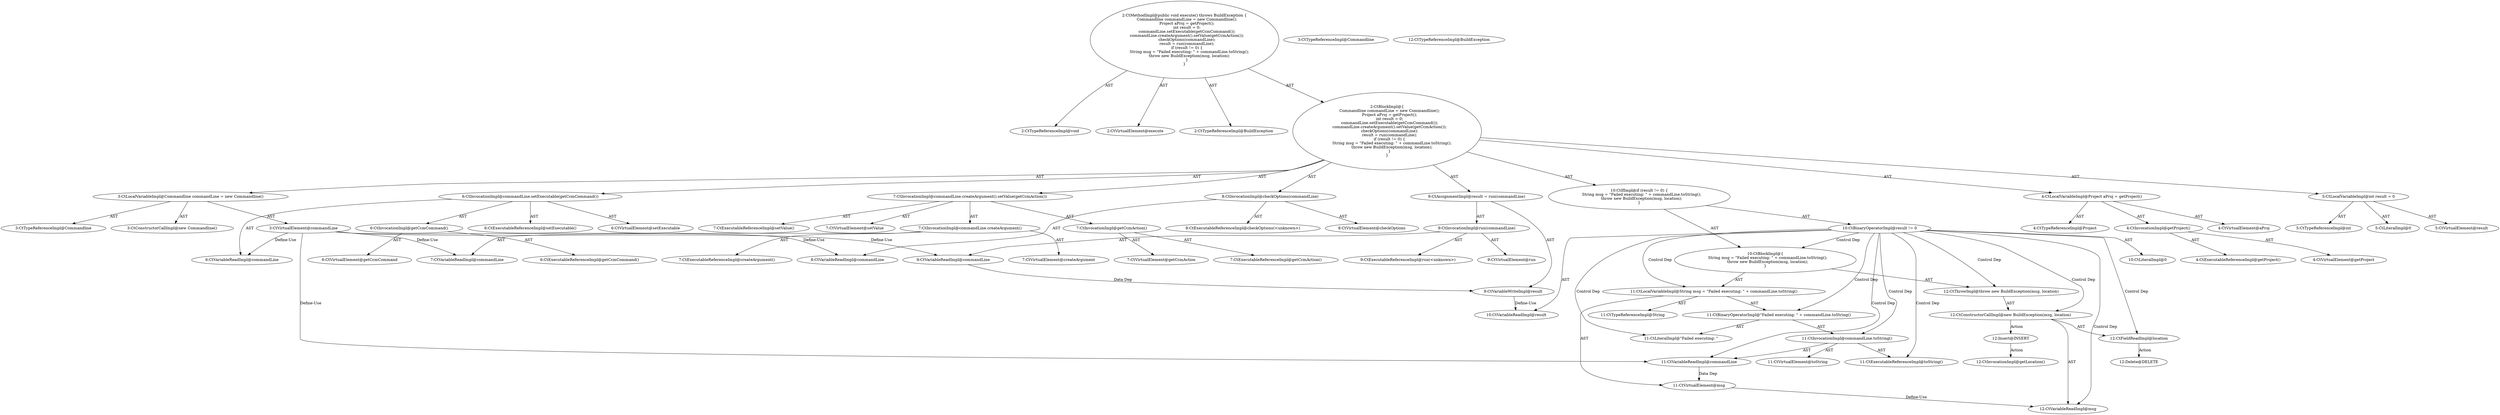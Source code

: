 digraph "execute#?" {
0 [label="2:CtTypeReferenceImpl@void" shape=ellipse]
1 [label="2:CtVirtualElement@execute" shape=ellipse]
2 [label="2:CtTypeReferenceImpl@BuildException" shape=ellipse]
3 [label="3:CtTypeReferenceImpl@Commandline" shape=ellipse]
4 [label="3:CtTypeReferenceImpl@Commandline" shape=ellipse]
5 [label="3:CtConstructorCallImpl@new Commandline()" shape=ellipse]
6 [label="3:CtVirtualElement@commandLine" shape=ellipse]
7 [label="3:CtLocalVariableImpl@Commandline commandLine = new Commandline()" shape=ellipse]
8 [label="4:CtTypeReferenceImpl@Project" shape=ellipse]
9 [label="4:CtExecutableReferenceImpl@getProject()" shape=ellipse]
10 [label="4:CtVirtualElement@getProject" shape=ellipse]
11 [label="4:CtInvocationImpl@getProject()" shape=ellipse]
12 [label="4:CtVirtualElement@aProj" shape=ellipse]
13 [label="4:CtLocalVariableImpl@Project aProj = getProject()" shape=ellipse]
14 [label="5:CtTypeReferenceImpl@int" shape=ellipse]
15 [label="5:CtLiteralImpl@0" shape=ellipse]
16 [label="5:CtVirtualElement@result" shape=ellipse]
17 [label="5:CtLocalVariableImpl@int result = 0" shape=ellipse]
18 [label="6:CtExecutableReferenceImpl@setExecutable()" shape=ellipse]
19 [label="6:CtVirtualElement@setExecutable" shape=ellipse]
20 [label="6:CtVariableReadImpl@commandLine" shape=ellipse]
21 [label="6:CtExecutableReferenceImpl@getCcmCommand()" shape=ellipse]
22 [label="6:CtVirtualElement@getCcmCommand" shape=ellipse]
23 [label="6:CtInvocationImpl@getCcmCommand()" shape=ellipse]
24 [label="6:CtInvocationImpl@commandLine.setExecutable(getCcmCommand())" shape=ellipse]
25 [label="7:CtExecutableReferenceImpl@setValue()" shape=ellipse]
26 [label="7:CtVirtualElement@setValue" shape=ellipse]
27 [label="7:CtExecutableReferenceImpl@createArgument()" shape=ellipse]
28 [label="7:CtVirtualElement@createArgument" shape=ellipse]
29 [label="7:CtVariableReadImpl@commandLine" shape=ellipse]
30 [label="7:CtInvocationImpl@commandLine.createArgument()" shape=ellipse]
31 [label="7:CtExecutableReferenceImpl@getCcmAction()" shape=ellipse]
32 [label="7:CtVirtualElement@getCcmAction" shape=ellipse]
33 [label="7:CtInvocationImpl@getCcmAction()" shape=ellipse]
34 [label="7:CtInvocationImpl@commandLine.createArgument().setValue(getCcmAction())" shape=ellipse]
35 [label="8:CtExecutableReferenceImpl@checkOptions(<unknown>)" shape=ellipse]
36 [label="8:CtVirtualElement@checkOptions" shape=ellipse]
37 [label="8:CtVariableReadImpl@commandLine" shape=ellipse]
38 [label="8:CtInvocationImpl@checkOptions(commandLine)" shape=ellipse]
39 [label="9:CtVariableWriteImpl@result" shape=ellipse]
40 [label="9:CtExecutableReferenceImpl@run(<unknown>)" shape=ellipse]
41 [label="9:CtVirtualElement@run" shape=ellipse]
42 [label="9:CtVariableReadImpl@commandLine" shape=ellipse]
43 [label="9:CtInvocationImpl@run(commandLine)" shape=ellipse]
44 [label="9:CtAssignmentImpl@result = run(commandLine)" shape=ellipse]
45 [label="10:CtVariableReadImpl@result" shape=ellipse]
46 [label="10:CtLiteralImpl@0" shape=ellipse]
47 [label="10:CtBinaryOperatorImpl@result != 0" shape=ellipse]
48 [label="11:CtTypeReferenceImpl@String" shape=ellipse]
49 [label="11:CtLiteralImpl@\"Failed executing: \"" shape=ellipse]
50 [label="11:CtExecutableReferenceImpl@toString()" shape=ellipse]
51 [label="11:CtVirtualElement@toString" shape=ellipse]
52 [label="11:CtVariableReadImpl@commandLine" shape=ellipse]
53 [label="11:CtInvocationImpl@commandLine.toString()" shape=ellipse]
54 [label="11:CtBinaryOperatorImpl@\"Failed executing: \" + commandLine.toString()" shape=ellipse]
55 [label="11:CtVirtualElement@msg" shape=ellipse]
56 [label="11:CtLocalVariableImpl@String msg = \"Failed executing: \" + commandLine.toString()" shape=ellipse]
57 [label="12:CtTypeReferenceImpl@BuildException" shape=ellipse]
58 [label="12:CtVariableReadImpl@msg" shape=ellipse]
59 [label="12:CtFieldReadImpl@location" shape=ellipse]
60 [label="12:CtConstructorCallImpl@new BuildException(msg, location)" shape=ellipse]
61 [label="12:CtThrowImpl@throw new BuildException(msg, location)" shape=ellipse]
62 [label="10:CtBlockImpl@\{
    String msg = \"Failed executing: \" + commandLine.toString();
    throw new BuildException(msg, location);
\}" shape=ellipse]
63 [label="10:CtIfImpl@if (result != 0) \{
    String msg = \"Failed executing: \" + commandLine.toString();
    throw new BuildException(msg, location);
\}" shape=ellipse]
64 [label="2:CtBlockImpl@\{
    Commandline commandLine = new Commandline();
    Project aProj = getProject();
    int result = 0;
    commandLine.setExecutable(getCcmCommand());
    commandLine.createArgument().setValue(getCcmAction());
    checkOptions(commandLine);
    result = run(commandLine);
    if (result != 0) \{
        String msg = \"Failed executing: \" + commandLine.toString();
        throw new BuildException(msg, location);
    \}
\}" shape=ellipse]
65 [label="2:CtMethodImpl@public void execute() throws BuildException \{
    Commandline commandLine = new Commandline();
    Project aProj = getProject();
    int result = 0;
    commandLine.setExecutable(getCcmCommand());
    commandLine.createArgument().setValue(getCcmAction());
    checkOptions(commandLine);
    result = run(commandLine);
    if (result != 0) \{
        String msg = \"Failed executing: \" + commandLine.toString();
        throw new BuildException(msg, location);
    \}
\}" shape=ellipse]
66 [label="12:Delete@DELETE" shape=ellipse]
67 [label="12:Insert@INSERT" shape=ellipse]
68 [label="12:CtInvocationImpl@getLocation()" shape=ellipse]
6 -> 20 [label="Define-Use"];
6 -> 29 [label="Define-Use"];
6 -> 37 [label="Define-Use"];
6 -> 42 [label="Define-Use"];
6 -> 52 [label="Define-Use"];
7 -> 6 [label="AST"];
7 -> 3 [label="AST"];
7 -> 5 [label="AST"];
11 -> 10 [label="AST"];
11 -> 9 [label="AST"];
13 -> 12 [label="AST"];
13 -> 8 [label="AST"];
13 -> 11 [label="AST"];
17 -> 16 [label="AST"];
17 -> 14 [label="AST"];
17 -> 15 [label="AST"];
23 -> 22 [label="AST"];
23 -> 21 [label="AST"];
24 -> 19 [label="AST"];
24 -> 20 [label="AST"];
24 -> 18 [label="AST"];
24 -> 23 [label="AST"];
30 -> 28 [label="AST"];
30 -> 29 [label="AST"];
30 -> 27 [label="AST"];
33 -> 32 [label="AST"];
33 -> 31 [label="AST"];
34 -> 26 [label="AST"];
34 -> 30 [label="AST"];
34 -> 25 [label="AST"];
34 -> 33 [label="AST"];
38 -> 36 [label="AST"];
38 -> 35 [label="AST"];
38 -> 37 [label="AST"];
39 -> 45 [label="Define-Use"];
42 -> 39 [label="Data Dep"];
43 -> 41 [label="AST"];
43 -> 40 [label="AST"];
43 -> 42 [label="AST"];
44 -> 39 [label="AST"];
44 -> 43 [label="AST"];
47 -> 45 [label="AST"];
47 -> 46 [label="AST"];
47 -> 62 [label="Control Dep"];
47 -> 56 [label="Control Dep"];
47 -> 54 [label="Control Dep"];
47 -> 49 [label="Control Dep"];
47 -> 53 [label="Control Dep"];
47 -> 50 [label="Control Dep"];
47 -> 52 [label="Control Dep"];
47 -> 61 [label="Control Dep"];
47 -> 60 [label="Control Dep"];
47 -> 58 [label="Control Dep"];
47 -> 59 [label="Control Dep"];
52 -> 55 [label="Data Dep"];
53 -> 51 [label="AST"];
53 -> 52 [label="AST"];
53 -> 50 [label="AST"];
54 -> 49 [label="AST"];
54 -> 53 [label="AST"];
55 -> 58 [label="Define-Use"];
56 -> 55 [label="AST"];
56 -> 48 [label="AST"];
56 -> 54 [label="AST"];
59 -> 66 [label="Action"];
60 -> 58 [label="AST"];
60 -> 59 [label="AST"];
60 -> 67 [label="Action"];
61 -> 60 [label="AST"];
62 -> 56 [label="AST"];
62 -> 61 [label="AST"];
63 -> 47 [label="AST"];
63 -> 62 [label="AST"];
64 -> 7 [label="AST"];
64 -> 13 [label="AST"];
64 -> 17 [label="AST"];
64 -> 24 [label="AST"];
64 -> 34 [label="AST"];
64 -> 38 [label="AST"];
64 -> 44 [label="AST"];
64 -> 63 [label="AST"];
65 -> 1 [label="AST"];
65 -> 0 [label="AST"];
65 -> 2 [label="AST"];
65 -> 64 [label="AST"];
67 -> 68 [label="Action"];
}